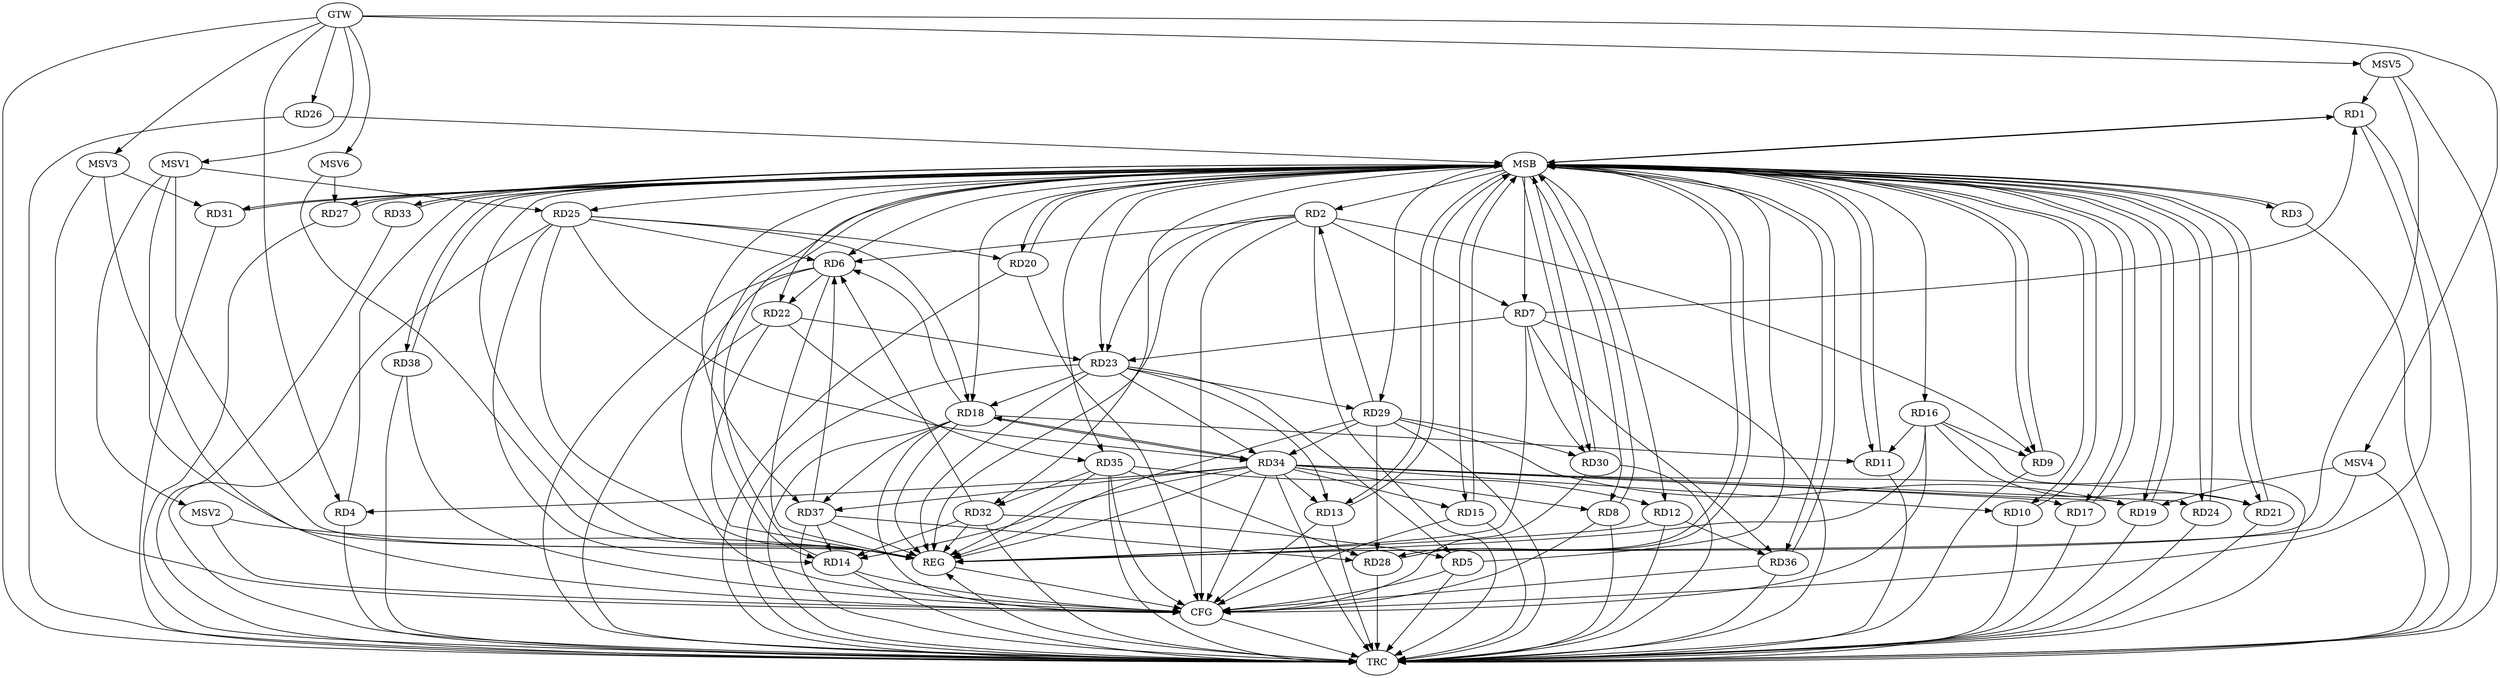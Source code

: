 strict digraph G {
  RD1 [ label="RD1" ];
  RD2 [ label="RD2" ];
  RD3 [ label="RD3" ];
  RD4 [ label="RD4" ];
  RD5 [ label="RD5" ];
  RD6 [ label="RD6" ];
  RD7 [ label="RD7" ];
  RD8 [ label="RD8" ];
  RD9 [ label="RD9" ];
  RD10 [ label="RD10" ];
  RD11 [ label="RD11" ];
  RD12 [ label="RD12" ];
  RD13 [ label="RD13" ];
  RD14 [ label="RD14" ];
  RD15 [ label="RD15" ];
  RD16 [ label="RD16" ];
  RD17 [ label="RD17" ];
  RD18 [ label="RD18" ];
  RD19 [ label="RD19" ];
  RD20 [ label="RD20" ];
  RD21 [ label="RD21" ];
  RD22 [ label="RD22" ];
  RD23 [ label="RD23" ];
  RD24 [ label="RD24" ];
  RD25 [ label="RD25" ];
  RD26 [ label="RD26" ];
  RD27 [ label="RD27" ];
  RD28 [ label="RD28" ];
  RD29 [ label="RD29" ];
  RD30 [ label="RD30" ];
  RD31 [ label="RD31" ];
  RD32 [ label="RD32" ];
  RD33 [ label="RD33" ];
  RD34 [ label="RD34" ];
  RD35 [ label="RD35" ];
  RD36 [ label="RD36" ];
  RD37 [ label="RD37" ];
  RD38 [ label="RD38" ];
  GTW [ label="GTW" ];
  REG [ label="REG" ];
  MSB [ label="MSB" ];
  CFG [ label="CFG" ];
  TRC [ label="TRC" ];
  MSV1 [ label="MSV1" ];
  MSV2 [ label="MSV2" ];
  MSV3 [ label="MSV3" ];
  MSV4 [ label="MSV4" ];
  MSV5 [ label="MSV5" ];
  MSV6 [ label="MSV6" ];
  RD7 -> RD1;
  RD2 -> RD6;
  RD2 -> RD7;
  RD2 -> RD9;
  RD2 -> RD23;
  RD29 -> RD2;
  RD23 -> RD5;
  RD32 -> RD5;
  RD18 -> RD6;
  RD6 -> RD22;
  RD25 -> RD6;
  RD32 -> RD6;
  RD37 -> RD6;
  RD7 -> RD23;
  RD7 -> RD30;
  RD7 -> RD36;
  RD16 -> RD9;
  RD16 -> RD11;
  RD18 -> RD11;
  RD35 -> RD12;
  RD12 -> RD36;
  RD23 -> RD13;
  RD25 -> RD14;
  RD32 -> RD14;
  RD34 -> RD14;
  RD37 -> RD14;
  RD16 -> RD21;
  RD34 -> RD17;
  RD23 -> RD18;
  RD25 -> RD18;
  RD18 -> RD34;
  RD34 -> RD18;
  RD18 -> RD37;
  RD29 -> RD19;
  RD34 -> RD19;
  RD25 -> RD20;
  RD34 -> RD21;
  RD22 -> RD23;
  RD22 -> RD35;
  RD23 -> RD29;
  RD23 -> RD34;
  RD25 -> RD34;
  RD29 -> RD28;
  RD35 -> RD28;
  RD37 -> RD28;
  RD29 -> RD30;
  RD29 -> RD34;
  RD35 -> RD32;
  RD34 -> RD37;
  GTW -> RD4;
  GTW -> RD26;
  RD2 -> REG;
  RD6 -> REG;
  RD7 -> REG;
  RD12 -> REG;
  RD16 -> REG;
  RD18 -> REG;
  RD22 -> REG;
  RD23 -> REG;
  RD25 -> REG;
  RD29 -> REG;
  RD32 -> REG;
  RD34 -> REG;
  RD35 -> REG;
  RD37 -> REG;
  RD1 -> MSB;
  MSB -> RD20;
  MSB -> RD22;
  MSB -> RD24;
  MSB -> RD35;
  MSB -> REG;
  RD3 -> MSB;
  MSB -> RD14;
  MSB -> RD29;
  MSB -> RD30;
  MSB -> RD36;
  MSB -> RD37;
  RD4 -> MSB;
  MSB -> RD9;
  MSB -> RD18;
  MSB -> RD27;
  RD5 -> MSB;
  MSB -> RD6;
  MSB -> RD7;
  MSB -> RD8;
  MSB -> RD13;
  MSB -> RD16;
  MSB -> RD31;
  RD8 -> MSB;
  MSB -> RD32;
  RD9 -> MSB;
  MSB -> RD21;
  RD10 -> MSB;
  MSB -> RD3;
  MSB -> RD15;
  MSB -> RD28;
  RD11 -> MSB;
  MSB -> RD1;
  MSB -> RD23;
  RD13 -> MSB;
  MSB -> RD25;
  MSB -> RD33;
  MSB -> RD38;
  RD14 -> MSB;
  RD15 -> MSB;
  MSB -> RD17;
  RD17 -> MSB;
  MSB -> RD19;
  RD19 -> MSB;
  MSB -> RD12;
  RD20 -> MSB;
  RD21 -> MSB;
  RD24 -> MSB;
  RD26 -> MSB;
  MSB -> RD2;
  RD27 -> MSB;
  RD28 -> MSB;
  RD30 -> MSB;
  RD31 -> MSB;
  RD33 -> MSB;
  MSB -> RD11;
  RD36 -> MSB;
  RD38 -> MSB;
  MSB -> RD10;
  RD35 -> CFG;
  RD15 -> CFG;
  RD14 -> CFG;
  RD1 -> CFG;
  RD13 -> CFG;
  RD18 -> CFG;
  RD38 -> CFG;
  RD16 -> CFG;
  RD20 -> CFG;
  RD36 -> CFG;
  RD6 -> CFG;
  RD34 -> CFG;
  RD30 -> CFG;
  RD8 -> CFG;
  RD5 -> CFG;
  RD2 -> CFG;
  REG -> CFG;
  RD1 -> TRC;
  RD2 -> TRC;
  RD3 -> TRC;
  RD4 -> TRC;
  RD5 -> TRC;
  RD6 -> TRC;
  RD7 -> TRC;
  RD8 -> TRC;
  RD9 -> TRC;
  RD10 -> TRC;
  RD11 -> TRC;
  RD12 -> TRC;
  RD13 -> TRC;
  RD14 -> TRC;
  RD15 -> TRC;
  RD16 -> TRC;
  RD17 -> TRC;
  RD18 -> TRC;
  RD19 -> TRC;
  RD20 -> TRC;
  RD21 -> TRC;
  RD22 -> TRC;
  RD23 -> TRC;
  RD24 -> TRC;
  RD25 -> TRC;
  RD26 -> TRC;
  RD27 -> TRC;
  RD28 -> TRC;
  RD29 -> TRC;
  RD30 -> TRC;
  RD31 -> TRC;
  RD32 -> TRC;
  RD33 -> TRC;
  RD34 -> TRC;
  RD35 -> TRC;
  RD36 -> TRC;
  RD37 -> TRC;
  RD38 -> TRC;
  GTW -> TRC;
  CFG -> TRC;
  TRC -> REG;
  RD34 -> RD4;
  RD34 -> RD15;
  RD34 -> RD8;
  RD34 -> RD10;
  RD34 -> RD24;
  RD34 -> RD13;
  MSV1 -> RD25;
  GTW -> MSV1;
  MSV1 -> REG;
  MSV1 -> CFG;
  MSV1 -> MSV2;
  MSV2 -> REG;
  MSV2 -> CFG;
  MSV3 -> RD31;
  GTW -> MSV3;
  MSV3 -> REG;
  MSV3 -> CFG;
  MSV4 -> RD19;
  GTW -> MSV4;
  MSV4 -> REG;
  MSV4 -> TRC;
  MSV5 -> RD1;
  GTW -> MSV5;
  MSV5 -> REG;
  MSV5 -> TRC;
  MSV6 -> RD27;
  GTW -> MSV6;
  MSV6 -> REG;
}

